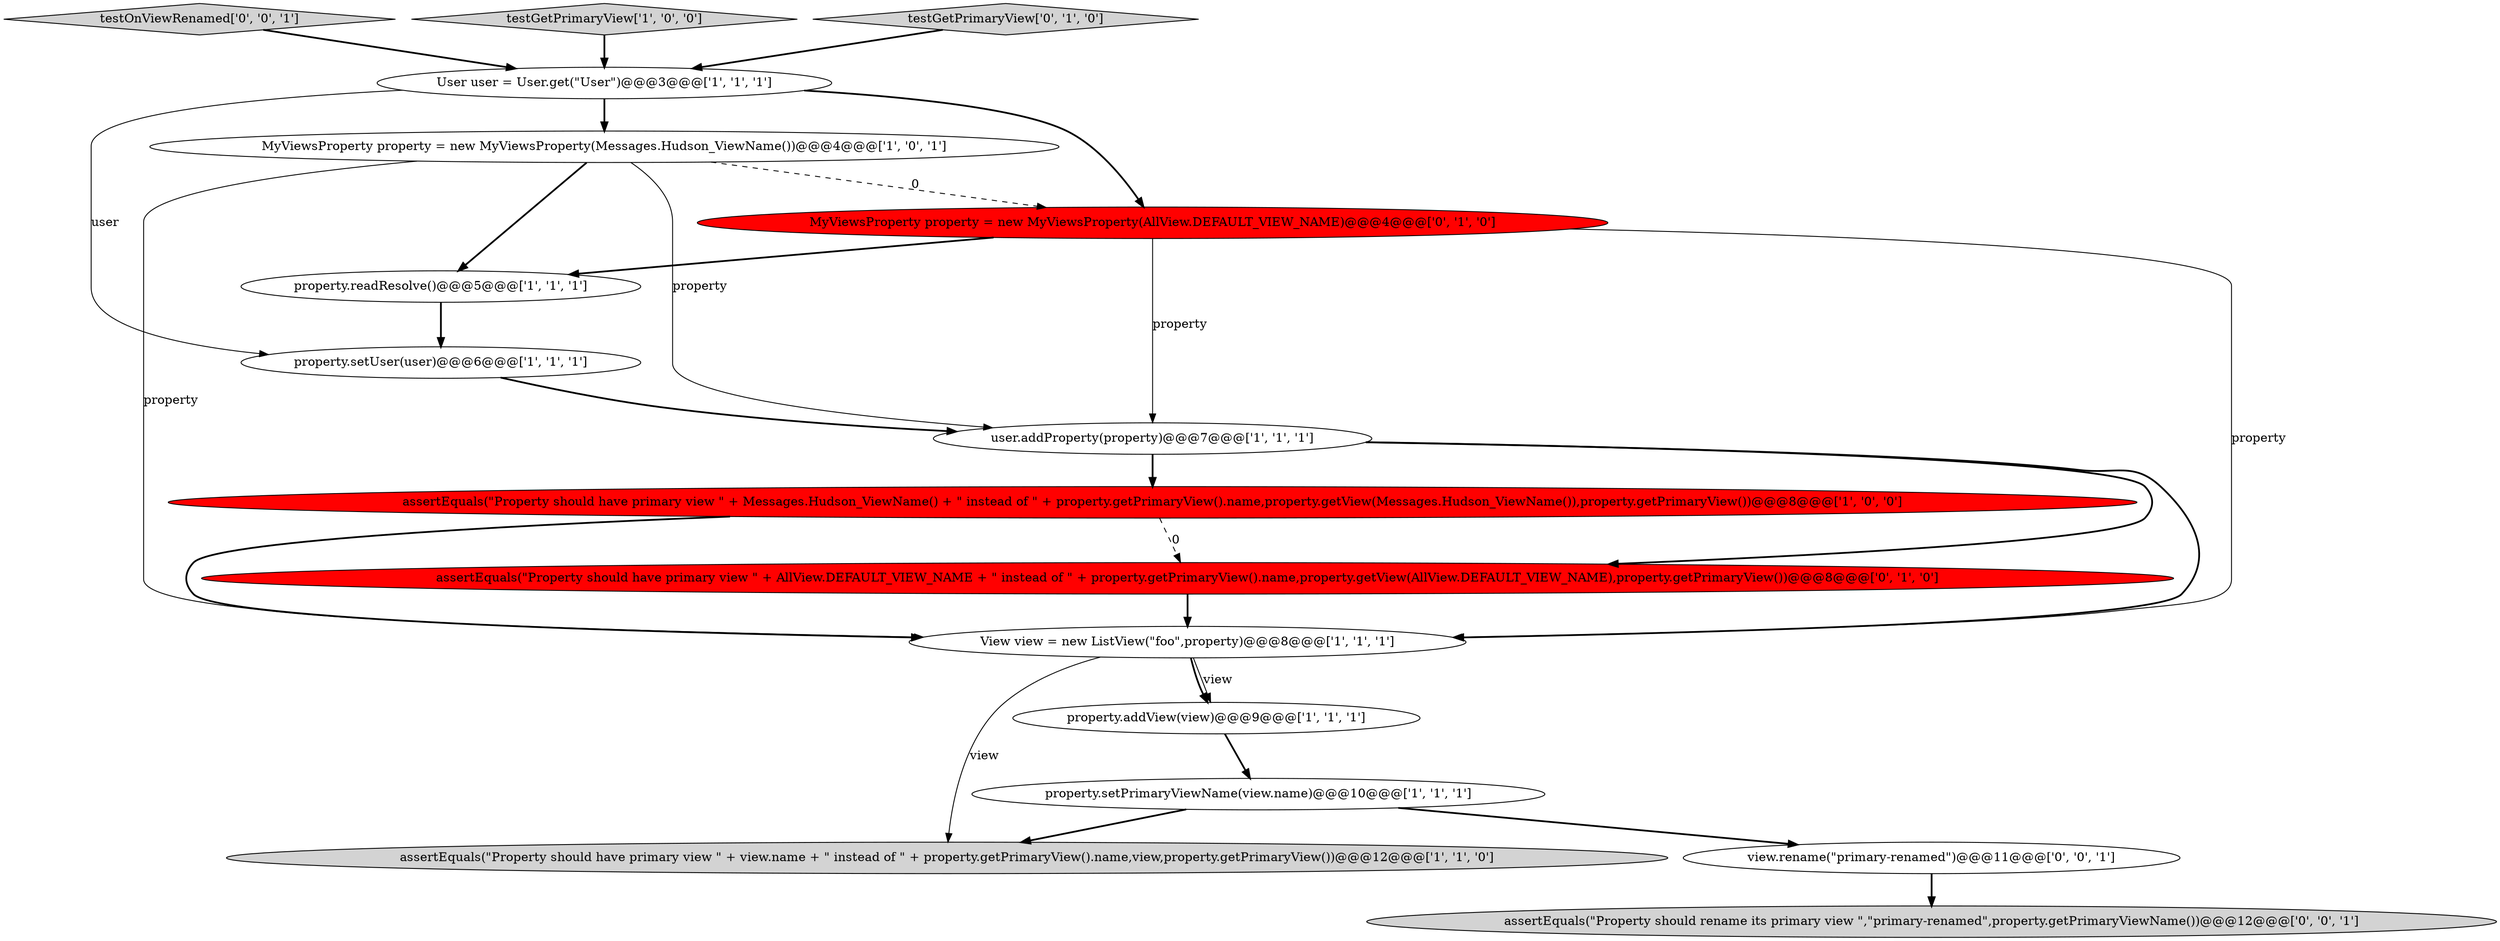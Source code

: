 digraph {
7 [style = filled, label = "assertEquals(\"Property should have primary view \" + view.name + \" instead of \" + property.getPrimaryView().name,view,property.getPrimaryView())@@@12@@@['1', '1', '0']", fillcolor = lightgray, shape = ellipse image = "AAA0AAABBB1BBB"];
15 [style = filled, label = "view.rename(\"primary-renamed\")@@@11@@@['0', '0', '1']", fillcolor = white, shape = ellipse image = "AAA0AAABBB3BBB"];
6 [style = filled, label = "assertEquals(\"Property should have primary view \" + Messages.Hudson_ViewName() + \" instead of \" + property.getPrimaryView().name,property.getView(Messages.Hudson_ViewName()),property.getPrimaryView())@@@8@@@['1', '0', '0']", fillcolor = red, shape = ellipse image = "AAA1AAABBB1BBB"];
14 [style = filled, label = "testOnViewRenamed['0', '0', '1']", fillcolor = lightgray, shape = diamond image = "AAA0AAABBB3BBB"];
4 [style = filled, label = "View view = new ListView(\"foo\",property)@@@8@@@['1', '1', '1']", fillcolor = white, shape = ellipse image = "AAA0AAABBB1BBB"];
10 [style = filled, label = "property.readResolve()@@@5@@@['1', '1', '1']", fillcolor = white, shape = ellipse image = "AAA0AAABBB1BBB"];
9 [style = filled, label = "testGetPrimaryView['1', '0', '0']", fillcolor = lightgray, shape = diamond image = "AAA0AAABBB1BBB"];
2 [style = filled, label = "property.setUser(user)@@@6@@@['1', '1', '1']", fillcolor = white, shape = ellipse image = "AAA0AAABBB1BBB"];
5 [style = filled, label = "property.addView(view)@@@9@@@['1', '1', '1']", fillcolor = white, shape = ellipse image = "AAA0AAABBB1BBB"];
8 [style = filled, label = "property.setPrimaryViewName(view.name)@@@10@@@['1', '1', '1']", fillcolor = white, shape = ellipse image = "AAA0AAABBB1BBB"];
0 [style = filled, label = "User user = User.get(\"User\")@@@3@@@['1', '1', '1']", fillcolor = white, shape = ellipse image = "AAA0AAABBB1BBB"];
3 [style = filled, label = "MyViewsProperty property = new MyViewsProperty(Messages.Hudson_ViewName())@@@4@@@['1', '0', '1']", fillcolor = white, shape = ellipse image = "AAA0AAABBB1BBB"];
11 [style = filled, label = "testGetPrimaryView['0', '1', '0']", fillcolor = lightgray, shape = diamond image = "AAA0AAABBB2BBB"];
12 [style = filled, label = "MyViewsProperty property = new MyViewsProperty(AllView.DEFAULT_VIEW_NAME)@@@4@@@['0', '1', '0']", fillcolor = red, shape = ellipse image = "AAA1AAABBB2BBB"];
1 [style = filled, label = "user.addProperty(property)@@@7@@@['1', '1', '1']", fillcolor = white, shape = ellipse image = "AAA0AAABBB1BBB"];
13 [style = filled, label = "assertEquals(\"Property should have primary view \" + AllView.DEFAULT_VIEW_NAME + \" instead of \" + property.getPrimaryView().name,property.getView(AllView.DEFAULT_VIEW_NAME),property.getPrimaryView())@@@8@@@['0', '1', '0']", fillcolor = red, shape = ellipse image = "AAA1AAABBB2BBB"];
16 [style = filled, label = "assertEquals(\"Property should rename its primary view \",\"primary-renamed\",property.getPrimaryViewName())@@@12@@@['0', '0', '1']", fillcolor = lightgray, shape = ellipse image = "AAA0AAABBB3BBB"];
12->1 [style = solid, label="property"];
0->3 [style = bold, label=""];
5->8 [style = bold, label=""];
1->4 [style = bold, label=""];
8->15 [style = bold, label=""];
9->0 [style = bold, label=""];
2->1 [style = bold, label=""];
0->12 [style = bold, label=""];
4->7 [style = solid, label="view"];
3->1 [style = solid, label="property"];
3->4 [style = solid, label="property"];
15->16 [style = bold, label=""];
1->13 [style = bold, label=""];
8->7 [style = bold, label=""];
4->5 [style = solid, label="view"];
3->10 [style = bold, label=""];
6->4 [style = bold, label=""];
12->10 [style = bold, label=""];
1->6 [style = bold, label=""];
11->0 [style = bold, label=""];
3->12 [style = dashed, label="0"];
6->13 [style = dashed, label="0"];
14->0 [style = bold, label=""];
10->2 [style = bold, label=""];
0->2 [style = solid, label="user"];
4->5 [style = bold, label=""];
12->4 [style = solid, label="property"];
13->4 [style = bold, label=""];
}
